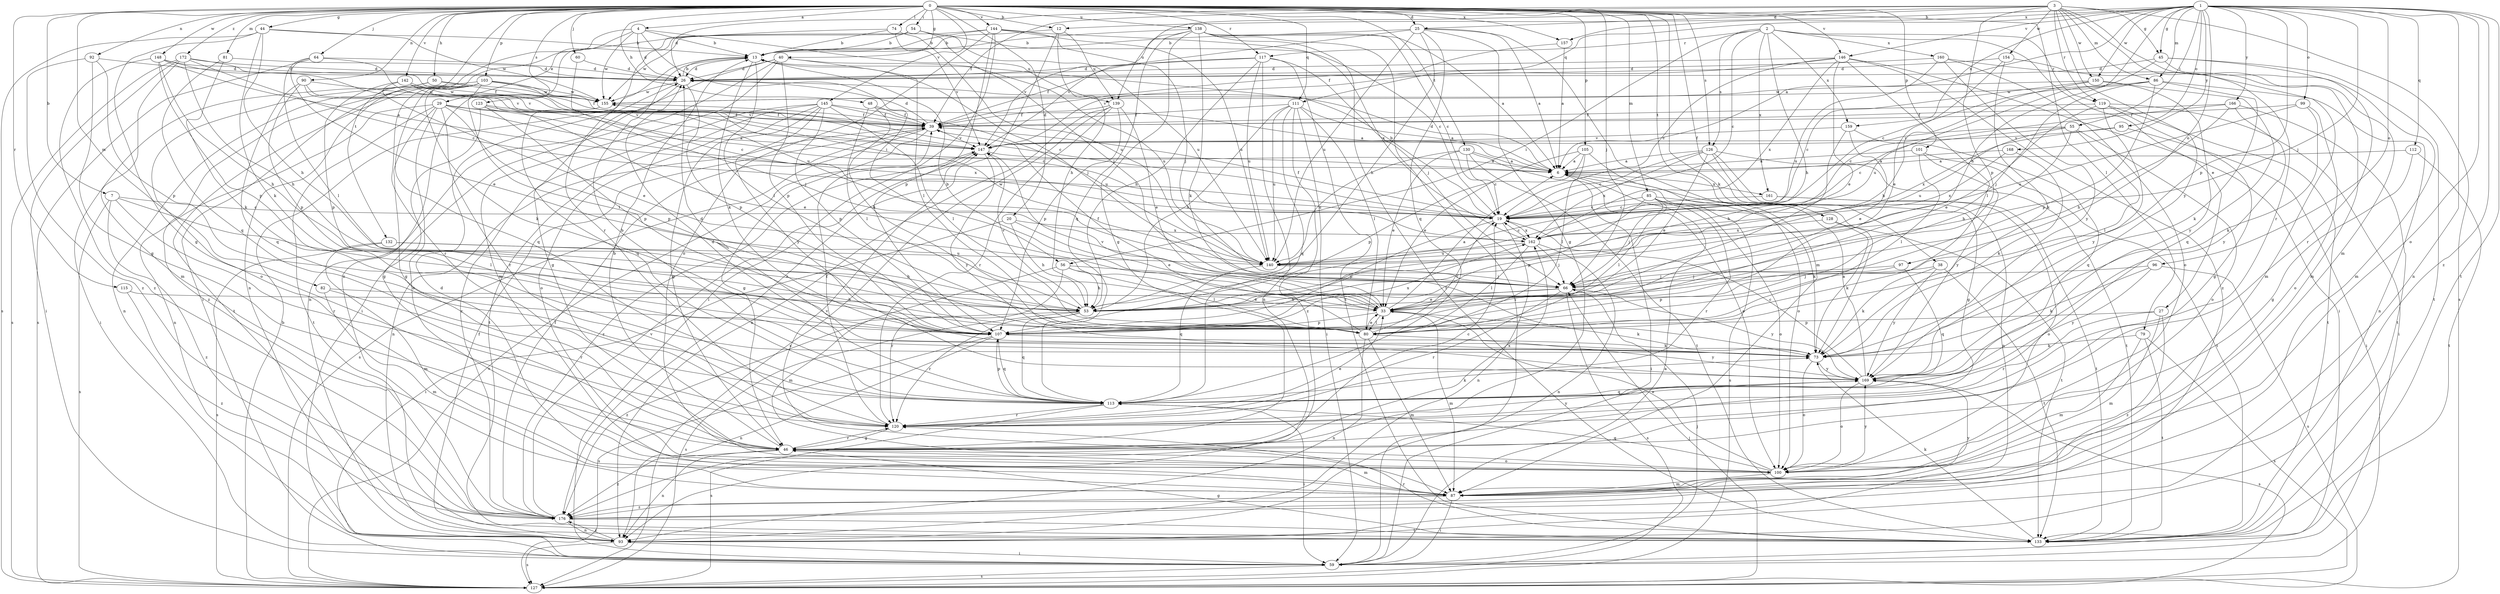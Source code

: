 strict digraph  {
0;
1;
2;
3;
4;
6;
7;
12;
13;
19;
20;
25;
26;
27;
29;
33;
38;
39;
40;
44;
45;
46;
48;
50;
53;
54;
55;
56;
59;
60;
64;
66;
73;
74;
79;
80;
81;
82;
85;
86;
87;
90;
92;
93;
95;
96;
97;
99;
100;
101;
103;
105;
107;
111;
112;
113;
115;
117;
119;
120;
123;
126;
127;
128;
130;
132;
133;
138;
139;
140;
142;
144;
145;
146;
147;
148;
150;
154;
155;
157;
159;
160;
161;
162;
166;
168;
169;
172;
176;
0 -> 4  [label=a];
0 -> 7  [label=b];
0 -> 12  [label=b];
0 -> 20  [label=d];
0 -> 25  [label=d];
0 -> 38  [label=f];
0 -> 40  [label=g];
0 -> 44  [label=g];
0 -> 48  [label=h];
0 -> 50  [label=h];
0 -> 54  [label=i];
0 -> 60  [label=j];
0 -> 64  [label=j];
0 -> 66  [label=j];
0 -> 73  [label=k];
0 -> 74  [label=l];
0 -> 79  [label=l];
0 -> 81  [label=m];
0 -> 82  [label=m];
0 -> 85  [label=m];
0 -> 90  [label=n];
0 -> 92  [label=n];
0 -> 101  [label=p];
0 -> 103  [label=p];
0 -> 105  [label=p];
0 -> 111  [label=q];
0 -> 115  [label=r];
0 -> 117  [label=r];
0 -> 123  [label=s];
0 -> 126  [label=s];
0 -> 128  [label=t];
0 -> 130  [label=t];
0 -> 132  [label=t];
0 -> 138  [label=u];
0 -> 142  [label=v];
0 -> 144  [label=v];
0 -> 145  [label=v];
0 -> 146  [label=v];
0 -> 148  [label=w];
0 -> 157  [label=x];
0 -> 172  [label=z];
1 -> 6  [label=a];
1 -> 12  [label=b];
1 -> 45  [label=g];
1 -> 53  [label=h];
1 -> 55  [label=i];
1 -> 66  [label=j];
1 -> 86  [label=m];
1 -> 93  [label=n];
1 -> 95  [label=o];
1 -> 96  [label=o];
1 -> 97  [label=o];
1 -> 99  [label=o];
1 -> 100  [label=o];
1 -> 107  [label=p];
1 -> 111  [label=q];
1 -> 112  [label=q];
1 -> 133  [label=t];
1 -> 146  [label=v];
1 -> 150  [label=w];
1 -> 157  [label=x];
1 -> 159  [label=x];
1 -> 166  [label=y];
1 -> 168  [label=y];
1 -> 176  [label=z];
2 -> 19  [label=c];
2 -> 27  [label=e];
2 -> 53  [label=h];
2 -> 56  [label=i];
2 -> 117  [label=r];
2 -> 119  [label=r];
2 -> 126  [label=s];
2 -> 159  [label=x];
2 -> 160  [label=x];
2 -> 161  [label=x];
3 -> 25  [label=d];
3 -> 26  [label=d];
3 -> 39  [label=f];
3 -> 45  [label=g];
3 -> 86  [label=m];
3 -> 87  [label=m];
3 -> 107  [label=p];
3 -> 119  [label=r];
3 -> 120  [label=r];
3 -> 127  [label=s];
3 -> 139  [label=u];
3 -> 150  [label=w];
3 -> 154  [label=w];
3 -> 169  [label=y];
4 -> 13  [label=b];
4 -> 26  [label=d];
4 -> 29  [label=e];
4 -> 56  [label=i];
4 -> 93  [label=n];
4 -> 139  [label=u];
4 -> 155  [label=w];
6 -> 26  [label=d];
6 -> 59  [label=i];
6 -> 127  [label=s];
6 -> 161  [label=x];
7 -> 19  [label=c];
7 -> 80  [label=l];
7 -> 120  [label=r];
7 -> 127  [label=s];
7 -> 176  [label=z];
12 -> 13  [label=b];
12 -> 53  [label=h];
12 -> 139  [label=u];
12 -> 176  [label=z];
13 -> 26  [label=d];
13 -> 66  [label=j];
13 -> 73  [label=k];
13 -> 80  [label=l];
19 -> 13  [label=b];
19 -> 39  [label=f];
19 -> 93  [label=n];
19 -> 107  [label=p];
19 -> 162  [label=x];
20 -> 33  [label=e];
20 -> 53  [label=h];
20 -> 59  [label=i];
20 -> 162  [label=x];
25 -> 6  [label=a];
25 -> 13  [label=b];
25 -> 46  [label=g];
25 -> 53  [label=h];
25 -> 87  [label=m];
25 -> 113  [label=q];
25 -> 140  [label=u];
25 -> 147  [label=v];
26 -> 13  [label=b];
26 -> 46  [label=g];
26 -> 107  [label=p];
26 -> 155  [label=w];
27 -> 87  [label=m];
27 -> 107  [label=p];
27 -> 120  [label=r];
27 -> 176  [label=z];
29 -> 19  [label=c];
29 -> 39  [label=f];
29 -> 46  [label=g];
29 -> 93  [label=n];
29 -> 100  [label=o];
29 -> 107  [label=p];
29 -> 120  [label=r];
29 -> 133  [label=t];
29 -> 162  [label=x];
33 -> 6  [label=a];
33 -> 13  [label=b];
33 -> 39  [label=f];
33 -> 73  [label=k];
33 -> 80  [label=l];
33 -> 87  [label=m];
33 -> 107  [label=p];
38 -> 66  [label=j];
38 -> 73  [label=k];
38 -> 133  [label=t];
38 -> 169  [label=y];
39 -> 26  [label=d];
39 -> 46  [label=g];
39 -> 93  [label=n];
39 -> 127  [label=s];
39 -> 147  [label=v];
40 -> 26  [label=d];
40 -> 59  [label=i];
40 -> 80  [label=l];
40 -> 87  [label=m];
40 -> 93  [label=n];
40 -> 107  [label=p];
40 -> 140  [label=u];
44 -> 13  [label=b];
44 -> 46  [label=g];
44 -> 53  [label=h];
44 -> 73  [label=k];
44 -> 127  [label=s];
44 -> 155  [label=w];
45 -> 19  [label=c];
45 -> 26  [label=d];
45 -> 87  [label=m];
45 -> 120  [label=r];
45 -> 133  [label=t];
46 -> 13  [label=b];
46 -> 19  [label=c];
46 -> 87  [label=m];
46 -> 93  [label=n];
46 -> 100  [label=o];
46 -> 120  [label=r];
46 -> 162  [label=x];
46 -> 176  [label=z];
48 -> 6  [label=a];
48 -> 39  [label=f];
48 -> 53  [label=h];
48 -> 80  [label=l];
50 -> 39  [label=f];
50 -> 59  [label=i];
50 -> 100  [label=o];
50 -> 155  [label=w];
53 -> 113  [label=q];
53 -> 120  [label=r];
53 -> 127  [label=s];
53 -> 147  [label=v];
53 -> 176  [label=z];
54 -> 13  [label=b];
54 -> 19  [label=c];
54 -> 66  [label=j];
54 -> 120  [label=r];
54 -> 140  [label=u];
54 -> 176  [label=z];
55 -> 19  [label=c];
55 -> 53  [label=h];
55 -> 80  [label=l];
55 -> 100  [label=o];
55 -> 140  [label=u];
55 -> 147  [label=v];
56 -> 53  [label=h];
56 -> 66  [label=j];
56 -> 80  [label=l];
56 -> 87  [label=m];
56 -> 120  [label=r];
59 -> 6  [label=a];
59 -> 66  [label=j];
59 -> 127  [label=s];
60 -> 26  [label=d];
60 -> 140  [label=u];
64 -> 26  [label=d];
64 -> 33  [label=e];
64 -> 80  [label=l];
64 -> 127  [label=s];
64 -> 147  [label=v];
66 -> 33  [label=e];
66 -> 53  [label=h];
66 -> 120  [label=r];
66 -> 127  [label=s];
66 -> 169  [label=y];
73 -> 26  [label=d];
73 -> 100  [label=o];
73 -> 169  [label=y];
74 -> 13  [label=b];
74 -> 59  [label=i];
74 -> 140  [label=u];
74 -> 147  [label=v];
79 -> 73  [label=k];
79 -> 87  [label=m];
79 -> 127  [label=s];
79 -> 133  [label=t];
80 -> 19  [label=c];
80 -> 33  [label=e];
80 -> 87  [label=m];
80 -> 93  [label=n];
80 -> 147  [label=v];
80 -> 169  [label=y];
81 -> 26  [label=d];
81 -> 73  [label=k];
81 -> 113  [label=q];
82 -> 33  [label=e];
82 -> 87  [label=m];
82 -> 120  [label=r];
85 -> 19  [label=c];
85 -> 66  [label=j];
85 -> 73  [label=k];
85 -> 80  [label=l];
85 -> 100  [label=o];
85 -> 107  [label=p];
85 -> 120  [label=r];
86 -> 66  [label=j];
86 -> 73  [label=k];
86 -> 93  [label=n];
86 -> 107  [label=p];
86 -> 140  [label=u];
86 -> 155  [label=w];
87 -> 26  [label=d];
87 -> 59  [label=i];
87 -> 169  [label=y];
87 -> 176  [label=z];
90 -> 19  [label=c];
90 -> 107  [label=p];
90 -> 113  [label=q];
90 -> 147  [label=v];
90 -> 155  [label=w];
92 -> 26  [label=d];
92 -> 46  [label=g];
92 -> 107  [label=p];
92 -> 176  [label=z];
93 -> 39  [label=f];
93 -> 59  [label=i];
93 -> 127  [label=s];
93 -> 176  [label=z];
95 -> 59  [label=i];
95 -> 147  [label=v];
95 -> 162  [label=x];
96 -> 66  [label=j];
96 -> 73  [label=k];
96 -> 127  [label=s];
96 -> 169  [label=y];
97 -> 66  [label=j];
97 -> 107  [label=p];
97 -> 113  [label=q];
99 -> 39  [label=f];
99 -> 73  [label=k];
99 -> 100  [label=o];
99 -> 140  [label=u];
100 -> 33  [label=e];
100 -> 87  [label=m];
100 -> 113  [label=q];
100 -> 147  [label=v];
100 -> 169  [label=y];
101 -> 6  [label=a];
101 -> 80  [label=l];
101 -> 133  [label=t];
101 -> 169  [label=y];
103 -> 19  [label=c];
103 -> 66  [label=j];
103 -> 73  [label=k];
103 -> 80  [label=l];
103 -> 93  [label=n];
103 -> 113  [label=q];
103 -> 120  [label=r];
103 -> 133  [label=t];
103 -> 155  [label=w];
103 -> 176  [label=z];
105 -> 6  [label=a];
105 -> 33  [label=e];
105 -> 80  [label=l];
105 -> 100  [label=o];
105 -> 107  [label=p];
107 -> 73  [label=k];
107 -> 93  [label=n];
107 -> 113  [label=q];
107 -> 127  [label=s];
107 -> 162  [label=x];
111 -> 6  [label=a];
111 -> 39  [label=f];
111 -> 53  [label=h];
111 -> 59  [label=i];
111 -> 80  [label=l];
111 -> 113  [label=q];
111 -> 140  [label=u];
111 -> 176  [label=z];
112 -> 6  [label=a];
112 -> 46  [label=g];
112 -> 133  [label=t];
113 -> 13  [label=b];
113 -> 26  [label=d];
113 -> 59  [label=i];
113 -> 73  [label=k];
113 -> 107  [label=p];
113 -> 120  [label=r];
113 -> 127  [label=s];
115 -> 53  [label=h];
115 -> 176  [label=z];
117 -> 26  [label=d];
117 -> 39  [label=f];
117 -> 53  [label=h];
117 -> 66  [label=j];
117 -> 93  [label=n];
117 -> 133  [label=t];
117 -> 140  [label=u];
119 -> 33  [label=e];
119 -> 39  [label=f];
119 -> 46  [label=g];
119 -> 59  [label=i];
119 -> 133  [label=t];
119 -> 169  [label=y];
120 -> 33  [label=e];
120 -> 39  [label=f];
120 -> 46  [label=g];
120 -> 169  [label=y];
123 -> 6  [label=a];
123 -> 33  [label=e];
123 -> 39  [label=f];
123 -> 46  [label=g];
123 -> 107  [label=p];
126 -> 6  [label=a];
126 -> 19  [label=c];
126 -> 33  [label=e];
126 -> 46  [label=g];
126 -> 93  [label=n];
126 -> 133  [label=t];
126 -> 162  [label=x];
127 -> 13  [label=b];
127 -> 66  [label=j];
127 -> 147  [label=v];
128 -> 73  [label=k];
128 -> 133  [label=t];
128 -> 162  [label=x];
130 -> 6  [label=a];
130 -> 19  [label=c];
130 -> 33  [label=e];
130 -> 100  [label=o];
130 -> 133  [label=t];
130 -> 140  [label=u];
132 -> 53  [label=h];
132 -> 87  [label=m];
132 -> 127  [label=s];
132 -> 140  [label=u];
133 -> 46  [label=g];
133 -> 73  [label=k];
133 -> 120  [label=r];
138 -> 6  [label=a];
138 -> 13  [label=b];
138 -> 19  [label=c];
138 -> 46  [label=g];
138 -> 59  [label=i];
138 -> 73  [label=k];
138 -> 113  [label=q];
138 -> 133  [label=t];
138 -> 147  [label=v];
139 -> 33  [label=e];
139 -> 39  [label=f];
139 -> 93  [label=n];
139 -> 107  [label=p];
139 -> 120  [label=r];
139 -> 127  [label=s];
140 -> 66  [label=j];
140 -> 113  [label=q];
140 -> 155  [label=w];
142 -> 33  [label=e];
142 -> 107  [label=p];
142 -> 147  [label=v];
142 -> 155  [label=w];
144 -> 13  [label=b];
144 -> 59  [label=i];
144 -> 66  [label=j];
144 -> 100  [label=o];
144 -> 107  [label=p];
144 -> 140  [label=u];
144 -> 155  [label=w];
144 -> 162  [label=x];
145 -> 39  [label=f];
145 -> 46  [label=g];
145 -> 80  [label=l];
145 -> 100  [label=o];
145 -> 107  [label=p];
145 -> 133  [label=t];
145 -> 140  [label=u];
145 -> 169  [label=y];
145 -> 176  [label=z];
146 -> 19  [label=c];
146 -> 26  [label=d];
146 -> 33  [label=e];
146 -> 59  [label=i];
146 -> 80  [label=l];
146 -> 147  [label=v];
146 -> 162  [label=x];
146 -> 176  [label=z];
147 -> 6  [label=a];
147 -> 169  [label=y];
147 -> 176  [label=z];
148 -> 6  [label=a];
148 -> 26  [label=d];
148 -> 53  [label=h];
148 -> 107  [label=p];
148 -> 147  [label=v];
148 -> 176  [label=z];
150 -> 19  [label=c];
150 -> 53  [label=h];
150 -> 113  [label=q];
150 -> 155  [label=w];
150 -> 169  [label=y];
154 -> 26  [label=d];
154 -> 33  [label=e];
154 -> 73  [label=k];
154 -> 87  [label=m];
155 -> 39  [label=f];
155 -> 113  [label=q];
157 -> 6  [label=a];
157 -> 39  [label=f];
159 -> 33  [label=e];
159 -> 53  [label=h];
159 -> 113  [label=q];
159 -> 147  [label=v];
160 -> 26  [label=d];
160 -> 87  [label=m];
160 -> 100  [label=o];
160 -> 140  [label=u];
160 -> 169  [label=y];
161 -> 19  [label=c];
161 -> 100  [label=o];
161 -> 133  [label=t];
162 -> 19  [label=c];
162 -> 66  [label=j];
162 -> 80  [label=l];
162 -> 93  [label=n];
162 -> 140  [label=u];
166 -> 19  [label=c];
166 -> 39  [label=f];
166 -> 53  [label=h];
166 -> 133  [label=t];
166 -> 169  [label=y];
168 -> 6  [label=a];
168 -> 73  [label=k];
168 -> 162  [label=x];
169 -> 6  [label=a];
169 -> 19  [label=c];
169 -> 100  [label=o];
169 -> 113  [label=q];
169 -> 127  [label=s];
172 -> 19  [label=c];
172 -> 26  [label=d];
172 -> 39  [label=f];
172 -> 53  [label=h];
172 -> 59  [label=i];
172 -> 87  [label=m];
172 -> 127  [label=s];
176 -> 39  [label=f];
176 -> 93  [label=n];
176 -> 133  [label=t];
176 -> 147  [label=v];
}
